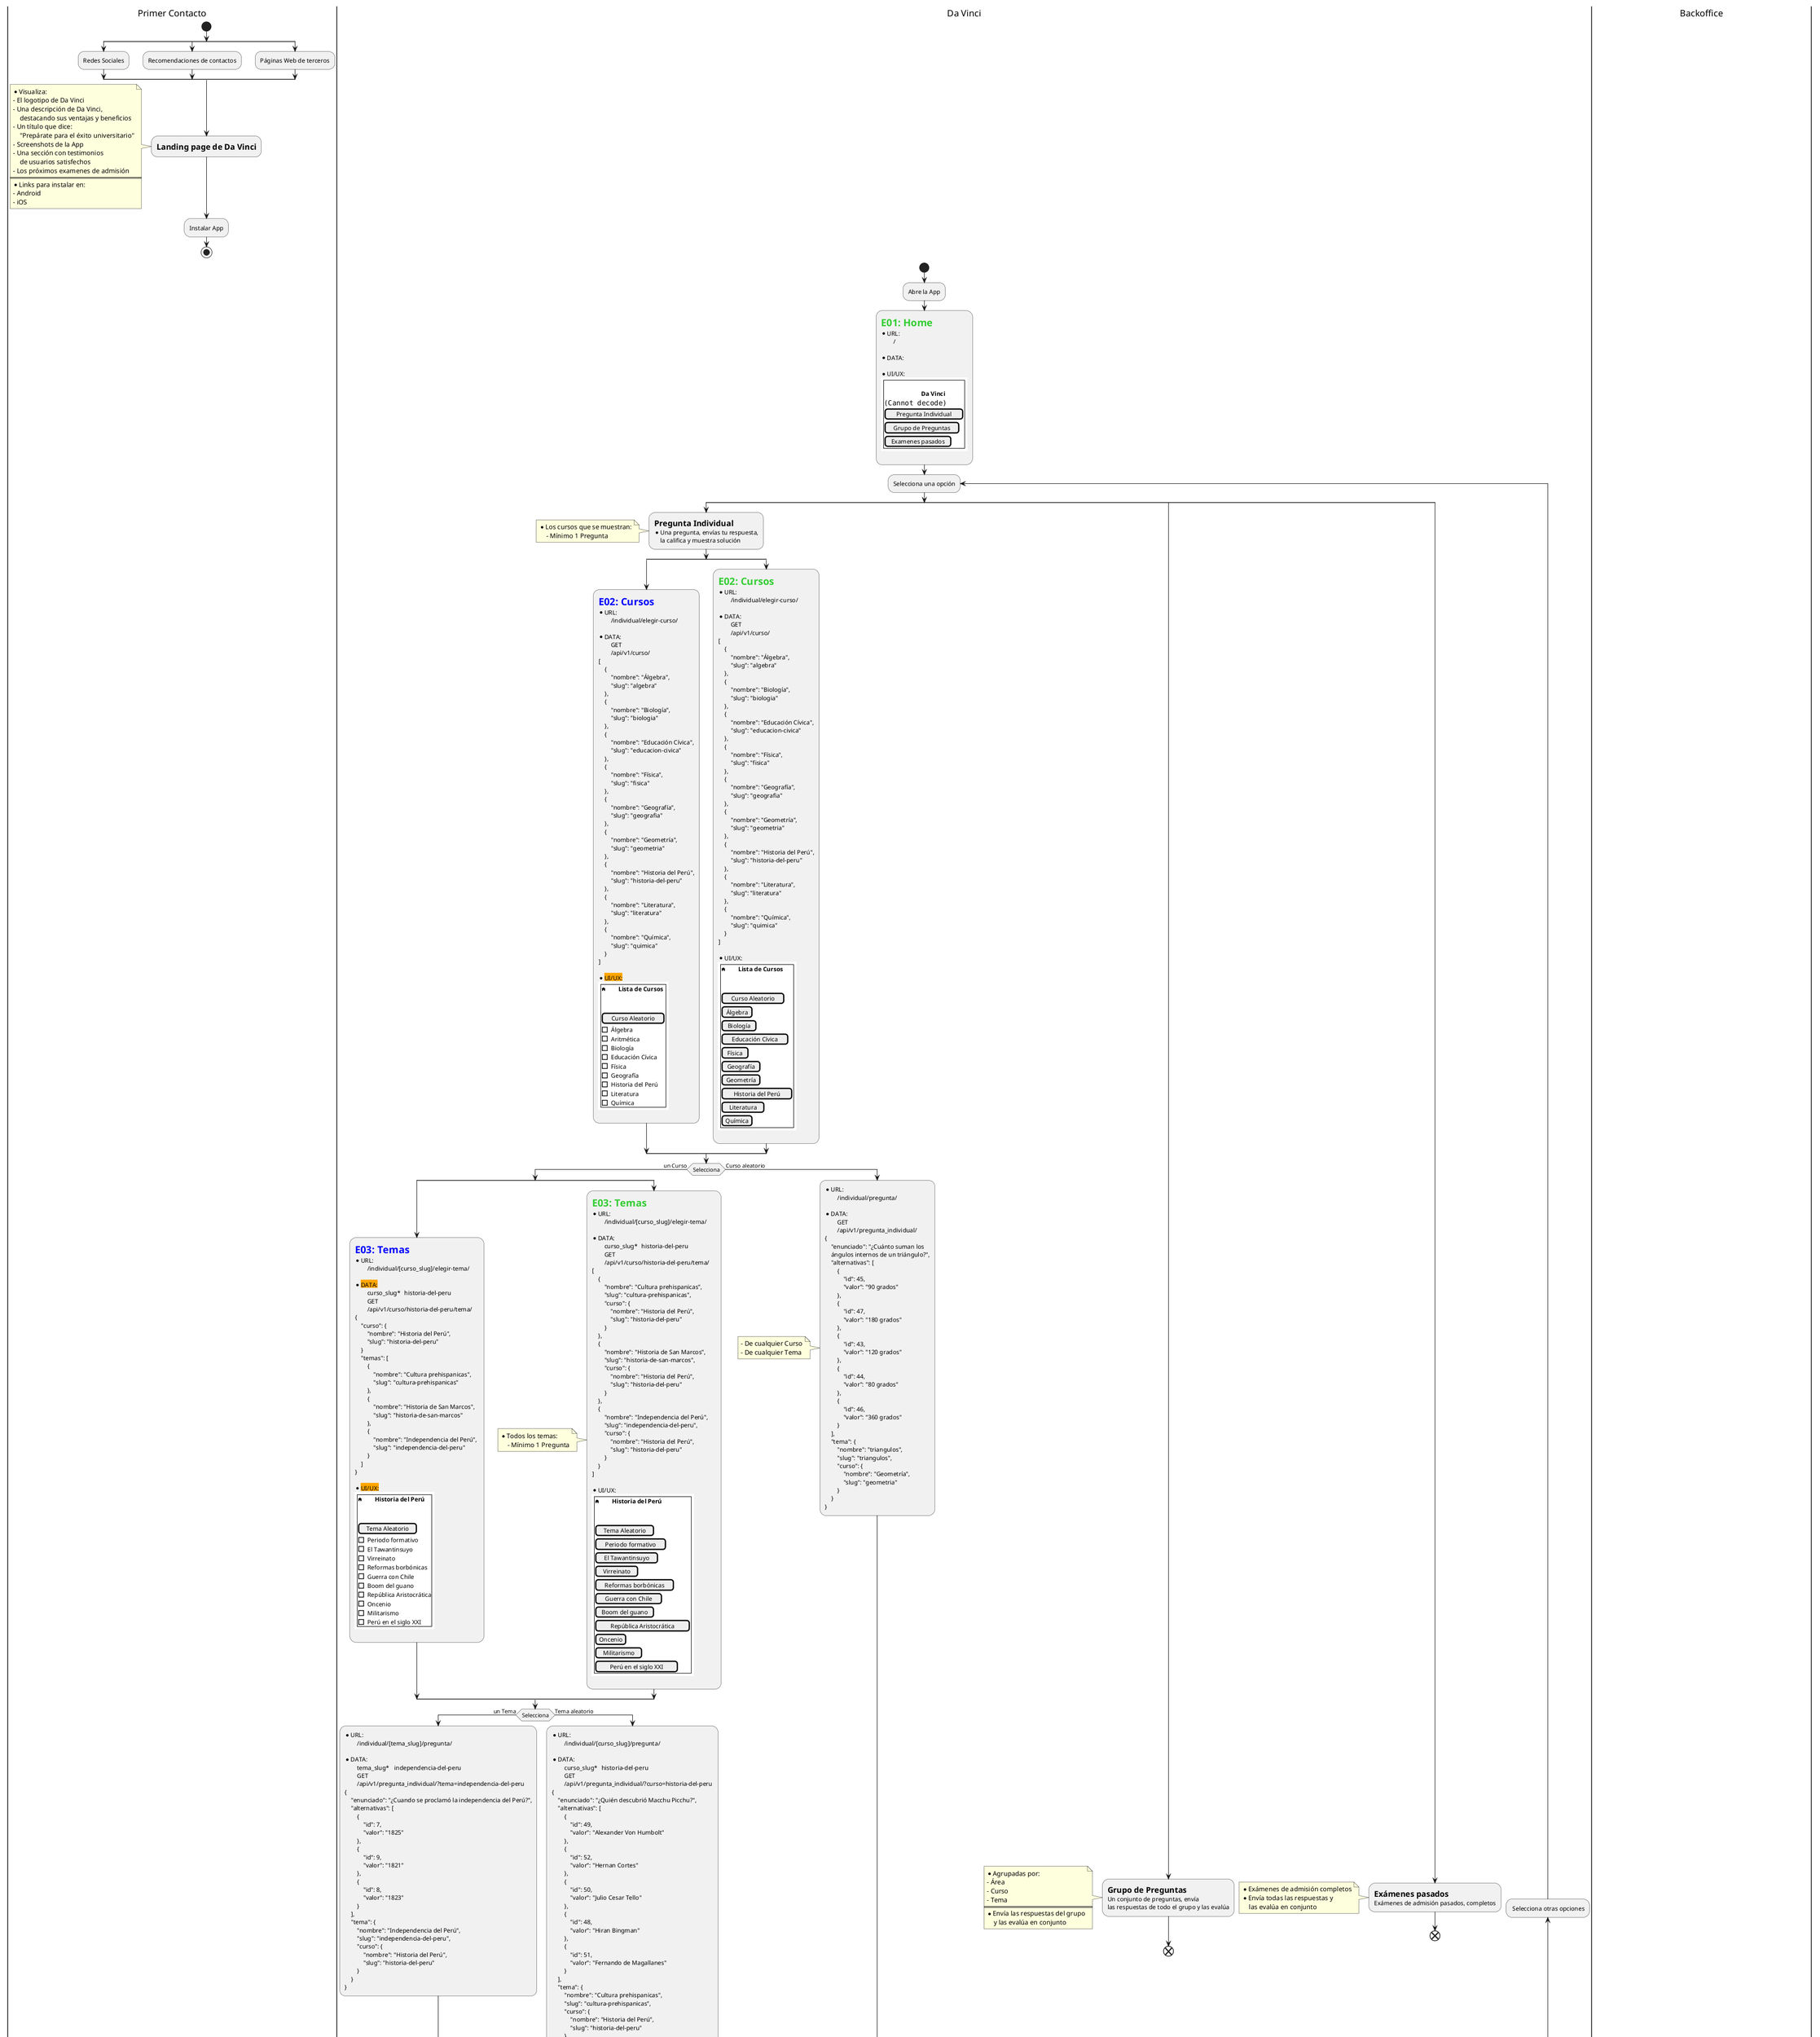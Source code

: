 @startuml Da Vinci
' skinparam handwritten true


|Primer Contacto|
start


split
    :Redes Sociales;
split again
    :Recomendaciones de contactos;
split again
    :Páginas Web de terceros;
end split



:=Landing page de Da Vinci;
note 
    * Visualiza:
    - El logotipo de Da Vinci
    - Una descripción de Da Vinci,
        destacando sus ventajas y beneficios
    - Un título que dice:
        "Prepárate para el éxito universitario"
    - Screenshots de la App
    - Una sección con testimonios
        de usuarios satisfechos
    - Los próximos examenes de admisión
    ====
    * Links para instalar en:
    - Android
    - iOS
end note



:Instalar App;
stop


|Da Vinci|
start
:Abre la App;
:=<color:LimeGreen>E01: Home
*URL:
\t/\t

*DATA:

*UI/UX:
{{
    salt
    {+
    .
    \t\t\t<b>Da Vinci
    <img:app/assets/logo.png>
    [Pregunta Individual]
    [Grupo de Preguntas]
    [Examenes pasados]
    }
}}
;

repeat :Selecciona una opción;
    split 
        :=Pregunta Individual
        * Una pregunta, envías tu respuesta,
            la califica y muestra solución;
        note
            * Los cursos que se muestran:
                - Mínimo 1 Pregunta
        endnote
        split
            :=<color:Blue>E02: Cursos
            *URL:
            \t/individual/elegir-curso/\t
            
            *DATA:
            \tGET
            \t/api/v1/curso/\t
            [
                {
                    "nombre": "Álgebra",
                    "slug": "algebra"
                },
                {
                    "nombre": "Biología",
                    "slug": "biologia"
                },
                {
                    "nombre": "Educación Cívica",
                    "slug": "educacion-civica"
                },
                {
                    "nombre": "Física",
                    "slug": "fisica"
                },
                { 
                    "nombre": "Geografía",
                    "slug": "geografia"
                },
                { 
                    "nombre": "Geometría",
                    "slug": "geometria"
                },
                { 
                    "nombre": "Historia del Perú",
                    "slug": "historia-del-peru"
                },
                { 
                    "nombre": "Literatura",
                    "slug": "literatura"
                },
                { 
                    "nombre": "Química",
                    "slug": "quimica"
                } \t
            ] \t

            *<back:Orange>UI/UX:
            {{
                salt
                {+
                <&home>\t<b>Lista de Cursos
                .
                .
                [Curso Aleatorio]
                [ ] Álgebra
                [ ] Aritmética
                [ ] Biología
                [ ] Educación Cívica
                [ ] Física
                [ ] Geografía
                [ ] Historia del Perú
                [ ] Literatura
                [ ] Química
                }
            }}
            ;
        split again
            :=<color:LimeGreen>E02: Cursos
            *URL:
            \t/individual/elegir-curso/\t

            *DATA:
            \tGET
            \t/api/v1/curso/\t
            [
                {
                    "nombre": "Álgebra",
                    "slug": "algebra"
                },
                {
                    "nombre": "Biología",
                    "slug": "biologia"
                },
                {
                    "nombre": "Educación Cívica",
                    "slug": "educacion-civica"
                },
                {
                    "nombre": "Física",
                    "slug": "fisica"
                },
                { 
                    "nombre": "Geografía",
                    "slug": "geografia"
                },
                { 
                    "nombre": "Geometría",
                    "slug": "geometria"
                },
                { 
                    "nombre": "Historia del Perú",
                    "slug": "historia-del-peru"
                },
                { 
                    "nombre": "Literatura",
                    "slug": "literatura"
                },
                { 
                    "nombre": "Química",
                    "slug": "quimica"
                } \t
            ] \t

            *UI/UX:
            {{
                salt
                {+
                <&home>\t<b>Lista de Cursos
                .
                .
                [Curso Aleatorio]
                [Álgebra]
                [Biología]
                [Educación Cívica]
                [Física]
                [Geografía]
                [Geometría]
                [Historia del Perú]
                [Literatura]
                [Química]
                }
            }}
            ;
        endsplit
        if (Selecciona)then (un Curso)
            split
                :=<color:Blue>E03: Temas
                *URL:
                \t/individual/[curso_slug]/elegir-tema/\t

                *<back:Orange>DATA:
                \tcurso_slug*\thistoria-del-peru
                \tGET
                \t/api/v1/curso/historia-del-peru/tema/\t
                {
                    "curso": {
                        "nombre": "Historia del Perú",
                        "slug": "historia-del-peru"
                    }\t
                    "temas": [
                        {
                            "nombre": "Cultura prehispanicas",
                            "slug": "cultura-prehispanicas"
                        },\t
                        {
                            "nombre": "Historia de San Marcos",
                            "slug": "historia-de-san-marcos"
                        },\t
                        {
                            "nombre": "Independencia del Perú",
                            "slug": "independencia-del-peru"
                        }\t
                    ]\t
                }\t

                *<back:Orange>UI/UX:
                {{
                    salt
                    {+
                    <&home>\t<b>Historia del Perú
                    .
                    .
                    [Tema Aleatorio]
                    [ ] Periodo formativo
                    [ ] El Tawantinsuyo
                    [ ] Virreinato
                    [ ] Reformas borbónicas
                    [ ] Guerra con Chile
                    [ ] Boom del guano
                    [ ] República Aristocrática
                    [ ] Oncenio
                    [ ] Militarismo
                    [ ] Perú en el siglo XXI
                    }
                }}
                ;
            split again
                :=<color:LimeGreen>E03: Temas
                *URL:
                \t/individual/[curso_slug]/elegir-tema/\t

                *DATA:
                \tcurso_slug*\thistoria-del-peru
                \tGET
                \t/api/v1/curso/historia-del-peru/tema/\t
                [
                    {
                        "nombre": "Cultura prehispanicas",
                        "slug": "cultura-prehispanicas",
                        "curso": {
                            "nombre": "Historia del Perú",
                            "slug": "historia-del-peru"
                        }\t
                    },\t
                    {
                        "nombre": "Historia de San Marcos",
                        "slug": "historia-de-san-marcos",
                        "curso": {
                            "nombre": "Historia del Perú",
                            "slug": "historia-del-peru"
                        }\t
                    },\t
                    {
                        "nombre": "Independencia del Perú",
                        "slug": "independencia-del-peru",
                        "curso": {
                            "nombre": "Historia del Perú",
                            "slug": "historia-del-peru"
                        }\t
                    }\t
                ]\t

                *UI/UX:
                {{
                    salt
                    {+
                    <&home>\t<b>Historia del Perú
                    .
                    .
                    [Tema Aleatorio]
                    [Periodo formativo]
                    [El Tawantinsuyo]
                    [Virreinato]
                    [Reformas borbónicas]
                    [Guerra con Chile]
                    [Boom del guano]
                    [República Aristocrática]
                    [Oncenio]
                    [Militarismo]
                    [Perú en el siglo XXI]
                    }
                }}
                ;
            endsplit
            note 
                * Todos los temas:
                    - Mínimo 1 Pregunta
            endnote
            if (Selecciona) then (un Tema)
                :*URL:
                \t/individual/[tema_slug]/pregunta/\t

                *DATA:
                \ttema_slug*\tindependencia-del-peru
                \tGET
                \t/api/v1/pregunta_individual/?tema=independencia-del-peru\t
                {
                    "enunciado": "¿Cuando se proclamó la independencia del Perú?",
                    "alternativas": [
                        {
                            "id": 7,
                            "valor": "1825"
                        },
                        {
                            "id": 9,
                            "valor": "1821"
                        },
                        {
                            "id": 8,
                            "valor": "1823"
                        }\t
                    ],
                    "tema": {
                        "nombre": "Independencia del Perú",
                        "slug": "independencia-del-peru",
                        "curso": {
                            "nombre": "Historia del Perú",
                            "slug": "historia-del-peru"
                        }\t
                    }\t
                };
            else (Tema aleatorio)
                :*URL:
                \t/individual/[curso_slug]/pregunta/\t

                *DATA:
                \tcurso_slug*\thistoria-del-peru
                \tGET
                \t/api/v1/pregunta_individual/?curso=historia-del-peru\t
                {
                    "enunciado": "¿Quién descubrió Macchu Picchu?",
                    "alternativas": [
                        {
                            "id": 49,
                            "valor": "Alexander Von Humbolt"
                        },
                        {
                            "id": 52,
                            "valor": "Hernan Cortes"
                        },
                        {
                            "id": 50,
                            "valor": "Julio Cesar Tello"
                        },
                        {
                            "id": 48,
                            "valor": "Hiran Bingman"
                        },
                        {
                            "id": 51,
                            "valor": "Fernando de Magallanes"
                        }\t
                    ],
                    "tema": {
                        "nombre": "Cultura prehispanicas",
                        "slug": "cultura-prehispanicas",
                        "curso": {
                            "nombre": "Historia del Perú",
                            "slug": "historia-del-peru"
                        }\t
                    }\t
                };
            endif
        else (Curso aleatorio)
            :*URL:
            \t/individual/pregunta/\t

            *DATA:
            \tGET
            \t/api/v1/pregunta_individual/\t
            {
                "enunciado": "¿Cuánto suman los
                ángulos internos de un triángulo?",
                "alternativas": [
                    {
                        "id": 45,
                        "valor": "90 grados"
                    },
                    {
                        "id": 47,
                        "valor": "180 grados"
                    },
                    {
                        "id": 43,
                        "valor": "120 grados"
                    },
                    {
                        "id": 44,
                        "valor": "80 grados"
                    },
                    {
                        "id": 46,
                        "valor": "360 grados"
                    }\t
                ],
                "tema": {
                    "nombre": "triangulos",
                    "slug": "triangulos",
                    "curso": {
                        "nombre": "Geometría",
                        "slug": "geometria"
                    }\t
                }\t
            };
            note
                - De cualquier Curso
                - De cualquier Tema
            end note
        endif
        repeat :Muestra una Pregunta a partir de las opciones seleccionadas;
            :=<color:LimeGreen>E04: Pregunta Individual
            *UI/UX:
            {{
                salt
                {+
                <&home>\t\t<b>Historia del Perú
                Cultura prehispanicas:
                .
                ¿Quién descubrió Macchu Picchu?
                .
                () Fernando de Magallanes
                () Hiran Bingman
                () Hernan Cortes
                () Alexander Von Humbolt
                () Julio Cesar Tello
                .
                [Saltar] | [Enviar]
                }
            }}
            ;
            if (Selecciona) then (otra pregunta)
                :Deja en blanco y pasa a otra pregunta:
                {{
                    ' skinparam Backgroundcolor red
                    salt
                    {
                    [Saltar]
                    }
                }}
                ;
                end
            else (resolver)
                :Selecciona una Alternativa
                {{
                    salt
                    {
                    (X) Fernando de Magallanes
                    }
                }}
                Envía su respuesta:
                {{
                    salt
                    {
                    [Enviar]
                    }
                }}
                ;
            endif
            :*DATA:
            \tPOST
            \t/api/v1/pregunta_individual/\t
            \t- Payload
            {
                "alternativa_seleccionada_id": 51
            }\t
            \t- Response
            {
                "solucion": {
                    "teoria": "La historiografía norteamericana sostiene que
                    Machu Picchu fue “descubierto” el 24 de julio de 1911.",
                    "resolucion": "Por el profesor y explorador estadounidense 
                    Hiram Bingham (1875-1956) en un viaje de exploración
                    acompañado por algunos colegas de la Universidad de Yale.",
                    "pregunta": {
                        "enunciado": "¿Quién descubrió Macchu Picchu?",
                        "alternativas": [
                            {
                                "id": 51,
                                "valor": "Fernando de Magallanes"
                            },
                            {
                                "id": 49,
                                "valor": "Alexander Von Humbolt"
                            },
                            {
                                "id": 52,
                                "valor": "Hernan Cortes"
                            },
                            {
                                "id": 48,
                                "valor": "Hiran Bingman"
                            },
                            {
                                "id": 50,
                                "valor": "Julio Cesar Tello"
                            }\t
                        ],
                        "tema": {
                            "nombre": "Cultura prehispanicas",
                            "slug": "cultura-prehispanicas",
                            "curso": {
                                "nombre": "Historia del Perú",
                                "slug": "historia-del-peru"
                            }\t
                        }\t
                    },
                    "alternativa_correcta": {
                        "id": 48,
                        "valor": "Hiran Bingman"
                    }\t
                },
                "alternativa_enviada": {
                    "id": 51,
                    "valor": "Fernando de Magallanes"
                },
                "es_correcta": false,
                "puntaje_obtenido": -5
            };
            if (Respuesta) then (incorrecta)
                :=<color:LimeGreen>E05: Solución de Pregunta Individual
                *URL:
                \t/individual/solucion/\t
                \t/individual/[curso_slug]/solucion/\t
                \t/individual/[tema_slug]/solucion/\t

                *UI/UX:
                {{
                    salt
                    {+
                    <&home>\t\t<b>Historia del Perú
                    Cultura prehispanicas:
                    .
                    Puntaje obtenido: -5
                    .
                    ¿Quién descubrió Macchu Picchu?
                    .
                    <back:LightCoral>(X) Fernando de Magallanes
                    <back:DodgerBlue>( ) Hiran Bingman
                    () Hernan Cortes
                    () Alexander Von Humbolt
                    () Julio Cesar Tello
                    .
                    Solución:
                    La historiografía norteamericana sostiene que
                    Machu Picchu fue “descubierto” el
                    24 de julio de 1911
                    .
                    Resolución:
                    Por el profesor y explorador estadounidense
                    Hiram Bingham (1875-1956) en un viaje
                    de exploración acompañado por algunos
                    colegas de la Universidad de Yale.
                    .
                    [Siguiente Pregunta]
                    }
                }}
                ;
            else (correcta)
                :=<color:LimeGreen>E05: Solución de Pregunta Individual
                    *URL:
                    \t/individual/solucion/\t
                    \t/individual/[curso_slug]/solucion/\t
                    \t/individual/[tema_slug]/solucion/\t

                    *UI/UX:
                    {{
                        salt
                        {+
                        <&home>\t\t<b>Historia del Perú
                        Cultura prehispanicas:
                        .
                        Puntaje obtenido: 20
                        .
                        ¿Quién descubrió Macchu Picchu?
                        .
                        () Fernando de Magallanes
                        <back:LawnGreen>(X) Hiran Bingman
                        () Hernan Cortes
                        () Alexander Von Humbolt
                        () Julio Cesar Tello
                        .
                        Solución:
                        La historiografía norteamericana sostiene que
                        Machu Picchu fue “descubierto” el
                        24 de julio de 1911
                        .
                        Resolución:
                        Por el profesor y explorador estadounidense
                        Hiram Bingham (1875-1956) en un viaje
                        de exploración acompañado por algunos
                        colegas de la Universidad de Yale.
                        .
                        [Siguiente Pregunta]
                        }
                    }}
                ;
            endif
        backward: Mismas opciones;
        repeat while (botón de Siguiente Pregunta)




    split again
        :=Grupo de Preguntas
        Un conjunto de preguntas, envía
        las respuestas de todo el grupo y las evalúa;
        note
            * Agrupadas por:
            - Área
            - Curso
            - Tema
            ====
            * Envía las respuestas del grupo
                y las evalúa en conjunto
        end note
    end


    split again
        :=Exámenes pasados
        Exámenes de admisión pasados, completos;
        note
            * Exámenes de admisión completos
            * Envía todas las respuestas y
                las evalúa en conjunto
        end note
    end






    end split
backward: Selecciona otras opciones;
repeat while (botón al Home)
stop














|Backoffice|
start
:Login;
:Autenticación;
:Completar datos donde va ir la pregunta;
note
    - Área
    - Temporada (año)
    - Examen de Admisión
end note
:Ingresa pregunta;
:Agrega alternativas;
:Muesta confirmación "Pregunta ingresada";
stop

@enduml